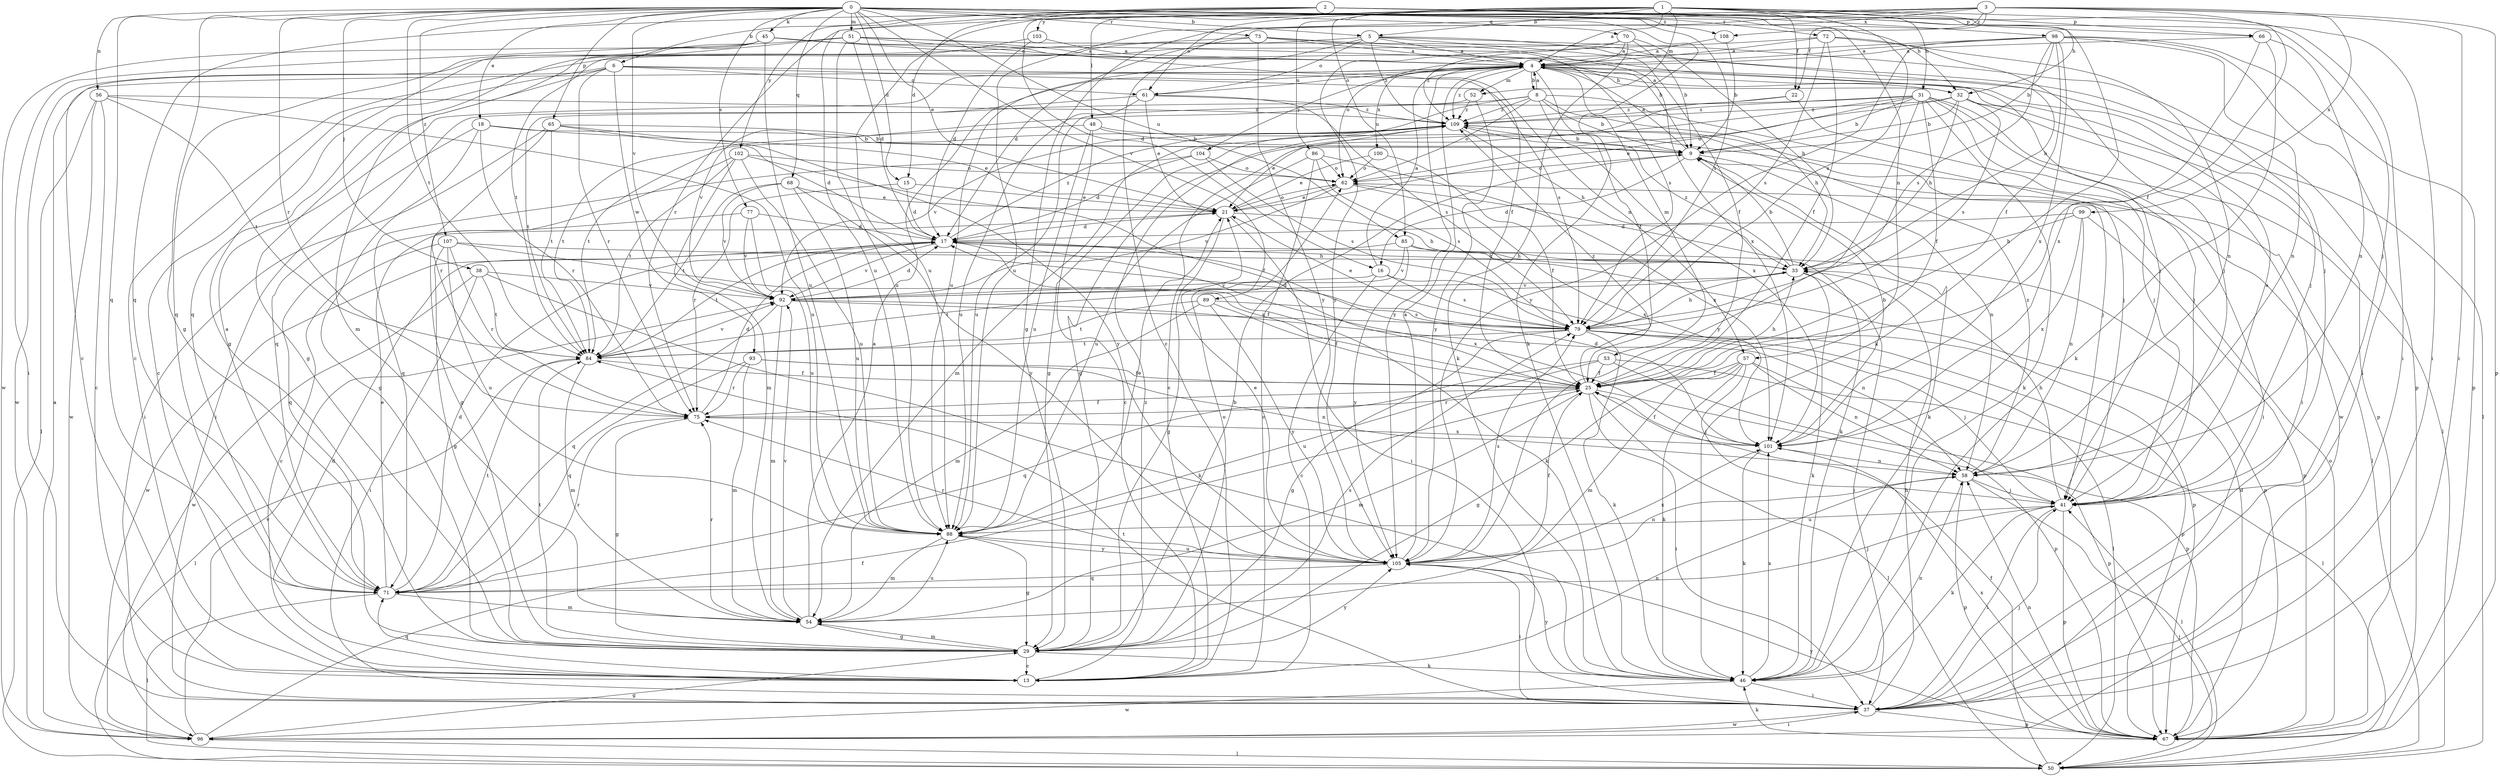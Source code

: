 strict digraph  {
0;
1;
2;
3;
4;
5;
6;
8;
9;
13;
15;
16;
17;
18;
21;
22;
25;
29;
31;
32;
33;
37;
38;
41;
45;
46;
48;
50;
51;
52;
53;
54;
56;
57;
58;
61;
62;
65;
66;
67;
68;
70;
71;
72;
73;
75;
77;
79;
84;
85;
86;
88;
89;
92;
93;
96;
98;
99;
100;
101;
102;
103;
104;
105;
107;
108;
109;
0 -> 5  [label=b];
0 -> 15  [label=d];
0 -> 18  [label=e];
0 -> 21  [label=e];
0 -> 29  [label=g];
0 -> 38  [label=j];
0 -> 41  [label=j];
0 -> 45  [label=k];
0 -> 46  [label=k];
0 -> 51  [label=m];
0 -> 56  [label=n];
0 -> 57  [label=n];
0 -> 65  [label=p];
0 -> 68  [label=q];
0 -> 70  [label=q];
0 -> 71  [label=q];
0 -> 72  [label=r];
0 -> 73  [label=r];
0 -> 75  [label=r];
0 -> 77  [label=s];
0 -> 79  [label=s];
0 -> 84  [label=t];
0 -> 85  [label=u];
0 -> 89  [label=v];
0 -> 92  [label=v];
0 -> 107  [label=z];
0 -> 108  [label=z];
1 -> 4  [label=a];
1 -> 5  [label=b];
1 -> 22  [label=f];
1 -> 31  [label=h];
1 -> 32  [label=h];
1 -> 37  [label=i];
1 -> 48  [label=l];
1 -> 52  [label=m];
1 -> 61  [label=o];
1 -> 66  [label=p];
1 -> 71  [label=q];
1 -> 79  [label=s];
1 -> 85  [label=u];
1 -> 86  [label=u];
1 -> 88  [label=u];
2 -> 6  [label=b];
2 -> 15  [label=d];
2 -> 16  [label=d];
2 -> 32  [label=h];
2 -> 37  [label=i];
2 -> 46  [label=k];
2 -> 66  [label=p];
2 -> 88  [label=u];
2 -> 98  [label=x];
2 -> 102  [label=y];
3 -> 13  [label=c];
3 -> 22  [label=f];
3 -> 25  [label=f];
3 -> 29  [label=g];
3 -> 37  [label=i];
3 -> 67  [label=p];
3 -> 75  [label=r];
3 -> 88  [label=u];
3 -> 99  [label=x];
3 -> 103  [label=y];
3 -> 108  [label=z];
4 -> 8  [label=b];
4 -> 25  [label=f];
4 -> 32  [label=h];
4 -> 41  [label=j];
4 -> 50  [label=l];
4 -> 52  [label=m];
4 -> 53  [label=m];
4 -> 61  [label=o];
4 -> 100  [label=x];
4 -> 104  [label=y];
4 -> 105  [label=y];
4 -> 109  [label=z];
5 -> 4  [label=a];
5 -> 25  [label=f];
5 -> 33  [label=h];
5 -> 41  [label=j];
5 -> 61  [label=o];
5 -> 71  [label=q];
5 -> 88  [label=u];
5 -> 109  [label=z];
6 -> 13  [label=c];
6 -> 29  [label=g];
6 -> 57  [label=n];
6 -> 61  [label=o];
6 -> 75  [label=r];
6 -> 79  [label=s];
6 -> 93  [label=w];
6 -> 96  [label=w];
8 -> 4  [label=a];
8 -> 9  [label=b];
8 -> 29  [label=g];
8 -> 33  [label=h];
8 -> 41  [label=j];
8 -> 62  [label=o];
8 -> 92  [label=v];
8 -> 101  [label=x];
8 -> 109  [label=z];
9 -> 4  [label=a];
9 -> 16  [label=d];
9 -> 46  [label=k];
9 -> 50  [label=l];
9 -> 58  [label=n];
9 -> 62  [label=o];
13 -> 17  [label=d];
13 -> 58  [label=n];
13 -> 71  [label=q];
13 -> 109  [label=z];
15 -> 17  [label=d];
15 -> 21  [label=e];
15 -> 75  [label=r];
16 -> 4  [label=a];
16 -> 13  [label=c];
16 -> 67  [label=p];
16 -> 79  [label=s];
16 -> 92  [label=v];
17 -> 33  [label=h];
17 -> 46  [label=k];
17 -> 84  [label=t];
17 -> 92  [label=v];
17 -> 101  [label=x];
17 -> 109  [label=z];
18 -> 9  [label=b];
18 -> 21  [label=e];
18 -> 29  [label=g];
18 -> 37  [label=i];
18 -> 75  [label=r];
21 -> 17  [label=d];
21 -> 29  [label=g];
21 -> 33  [label=h];
21 -> 37  [label=i];
21 -> 62  [label=o];
22 -> 29  [label=g];
22 -> 41  [label=j];
22 -> 109  [label=z];
25 -> 33  [label=h];
25 -> 37  [label=i];
25 -> 50  [label=l];
25 -> 54  [label=m];
25 -> 67  [label=p];
25 -> 75  [label=r];
25 -> 109  [label=z];
29 -> 9  [label=b];
29 -> 13  [label=c];
29 -> 46  [label=k];
29 -> 54  [label=m];
29 -> 62  [label=o];
29 -> 79  [label=s];
29 -> 84  [label=t];
29 -> 105  [label=y];
31 -> 9  [label=b];
31 -> 13  [label=c];
31 -> 21  [label=e];
31 -> 25  [label=f];
31 -> 41  [label=j];
31 -> 46  [label=k];
31 -> 50  [label=l];
31 -> 71  [label=q];
31 -> 96  [label=w];
31 -> 105  [label=y];
31 -> 109  [label=z];
32 -> 4  [label=a];
32 -> 9  [label=b];
32 -> 33  [label=h];
32 -> 37  [label=i];
32 -> 62  [label=o];
32 -> 67  [label=p];
32 -> 79  [label=s];
32 -> 109  [label=z];
33 -> 9  [label=b];
33 -> 37  [label=i];
33 -> 46  [label=k];
33 -> 84  [label=t];
33 -> 92  [label=v];
33 -> 109  [label=z];
37 -> 33  [label=h];
37 -> 41  [label=j];
37 -> 67  [label=p];
37 -> 84  [label=t];
37 -> 96  [label=w];
38 -> 37  [label=i];
38 -> 46  [label=k];
38 -> 84  [label=t];
38 -> 92  [label=v];
38 -> 96  [label=w];
41 -> 4  [label=a];
41 -> 33  [label=h];
41 -> 37  [label=i];
41 -> 46  [label=k];
41 -> 67  [label=p];
41 -> 88  [label=u];
45 -> 4  [label=a];
45 -> 9  [label=b];
45 -> 37  [label=i];
45 -> 41  [label=j];
45 -> 71  [label=q];
45 -> 88  [label=u];
45 -> 96  [label=w];
46 -> 37  [label=i];
46 -> 58  [label=n];
46 -> 96  [label=w];
46 -> 101  [label=x];
46 -> 105  [label=y];
48 -> 9  [label=b];
48 -> 13  [label=c];
48 -> 37  [label=i];
48 -> 84  [label=t];
48 -> 88  [label=u];
50 -> 25  [label=f];
50 -> 41  [label=j];
51 -> 4  [label=a];
51 -> 17  [label=d];
51 -> 25  [label=f];
51 -> 29  [label=g];
51 -> 54  [label=m];
51 -> 67  [label=p];
51 -> 88  [label=u];
52 -> 88  [label=u];
52 -> 105  [label=y];
52 -> 109  [label=z];
53 -> 25  [label=f];
53 -> 50  [label=l];
53 -> 67  [label=p];
53 -> 71  [label=q];
53 -> 88  [label=u];
54 -> 4  [label=a];
54 -> 29  [label=g];
54 -> 75  [label=r];
54 -> 88  [label=u];
54 -> 92  [label=v];
56 -> 13  [label=c];
56 -> 50  [label=l];
56 -> 84  [label=t];
56 -> 88  [label=u];
56 -> 96  [label=w];
56 -> 109  [label=z];
57 -> 25  [label=f];
57 -> 29  [label=g];
57 -> 41  [label=j];
57 -> 46  [label=k];
57 -> 54  [label=m];
57 -> 58  [label=n];
57 -> 67  [label=p];
58 -> 41  [label=j];
58 -> 50  [label=l];
58 -> 67  [label=p];
58 -> 109  [label=z];
61 -> 21  [label=e];
61 -> 79  [label=s];
61 -> 84  [label=t];
61 -> 88  [label=u];
61 -> 109  [label=z];
62 -> 21  [label=e];
62 -> 46  [label=k];
62 -> 92  [label=v];
62 -> 101  [label=x];
65 -> 9  [label=b];
65 -> 17  [label=d];
65 -> 37  [label=i];
65 -> 75  [label=r];
65 -> 84  [label=t];
65 -> 105  [label=y];
66 -> 4  [label=a];
66 -> 46  [label=k];
66 -> 58  [label=n];
66 -> 101  [label=x];
67 -> 17  [label=d];
67 -> 46  [label=k];
67 -> 58  [label=n];
67 -> 62  [label=o];
67 -> 101  [label=x];
67 -> 105  [label=y];
68 -> 21  [label=e];
68 -> 84  [label=t];
68 -> 88  [label=u];
68 -> 92  [label=v];
68 -> 105  [label=y];
70 -> 4  [label=a];
70 -> 9  [label=b];
70 -> 13  [label=c];
70 -> 33  [label=h];
70 -> 46  [label=k];
70 -> 109  [label=z];
71 -> 4  [label=a];
71 -> 17  [label=d];
71 -> 21  [label=e];
71 -> 41  [label=j];
71 -> 50  [label=l];
71 -> 54  [label=m];
71 -> 75  [label=r];
71 -> 84  [label=t];
72 -> 4  [label=a];
72 -> 25  [label=f];
72 -> 41  [label=j];
72 -> 58  [label=n];
72 -> 79  [label=s];
72 -> 105  [label=y];
73 -> 4  [label=a];
73 -> 13  [label=c];
73 -> 17  [label=d];
73 -> 79  [label=s];
73 -> 101  [label=x];
73 -> 105  [label=y];
75 -> 17  [label=d];
75 -> 25  [label=f];
75 -> 29  [label=g];
75 -> 101  [label=x];
77 -> 17  [label=d];
77 -> 71  [label=q];
77 -> 88  [label=u];
77 -> 92  [label=v];
79 -> 17  [label=d];
79 -> 21  [label=e];
79 -> 29  [label=g];
79 -> 33  [label=h];
79 -> 41  [label=j];
79 -> 46  [label=k];
79 -> 50  [label=l];
79 -> 67  [label=p];
79 -> 84  [label=t];
84 -> 25  [label=f];
84 -> 50  [label=l];
84 -> 54  [label=m];
84 -> 92  [label=v];
85 -> 33  [label=h];
85 -> 67  [label=p];
85 -> 92  [label=v];
85 -> 96  [label=w];
85 -> 105  [label=y];
86 -> 13  [label=c];
86 -> 62  [label=o];
86 -> 79  [label=s];
86 -> 88  [label=u];
86 -> 101  [label=x];
88 -> 21  [label=e];
88 -> 29  [label=g];
88 -> 54  [label=m];
88 -> 105  [label=y];
89 -> 25  [label=f];
89 -> 54  [label=m];
89 -> 79  [label=s];
89 -> 84  [label=t];
89 -> 105  [label=y];
92 -> 17  [label=d];
92 -> 54  [label=m];
92 -> 58  [label=n];
92 -> 71  [label=q];
92 -> 79  [label=s];
93 -> 25  [label=f];
93 -> 54  [label=m];
93 -> 58  [label=n];
93 -> 71  [label=q];
93 -> 75  [label=r];
96 -> 4  [label=a];
96 -> 25  [label=f];
96 -> 29  [label=g];
96 -> 37  [label=i];
96 -> 50  [label=l];
96 -> 92  [label=v];
98 -> 4  [label=a];
98 -> 9  [label=b];
98 -> 25  [label=f];
98 -> 37  [label=i];
98 -> 58  [label=n];
98 -> 62  [label=o];
98 -> 67  [label=p];
98 -> 79  [label=s];
98 -> 101  [label=x];
98 -> 105  [label=y];
99 -> 17  [label=d];
99 -> 33  [label=h];
99 -> 58  [label=n];
99 -> 67  [label=p];
99 -> 101  [label=x];
100 -> 21  [label=e];
100 -> 25  [label=f];
100 -> 62  [label=o];
101 -> 9  [label=b];
101 -> 17  [label=d];
101 -> 25  [label=f];
101 -> 46  [label=k];
101 -> 58  [label=n];
102 -> 25  [label=f];
102 -> 29  [label=g];
102 -> 54  [label=m];
102 -> 62  [label=o];
102 -> 84  [label=t];
102 -> 88  [label=u];
103 -> 4  [label=a];
103 -> 17  [label=d];
103 -> 84  [label=t];
104 -> 17  [label=d];
104 -> 62  [label=o];
104 -> 71  [label=q];
104 -> 79  [label=s];
105 -> 4  [label=a];
105 -> 21  [label=e];
105 -> 25  [label=f];
105 -> 37  [label=i];
105 -> 58  [label=n];
105 -> 71  [label=q];
105 -> 75  [label=r];
105 -> 79  [label=s];
105 -> 88  [label=u];
105 -> 101  [label=x];
107 -> 13  [label=c];
107 -> 25  [label=f];
107 -> 29  [label=g];
107 -> 33  [label=h];
107 -> 75  [label=r];
107 -> 88  [label=u];
108 -> 4  [label=a];
108 -> 9  [label=b];
109 -> 9  [label=b];
109 -> 21  [label=e];
109 -> 33  [label=h];
109 -> 41  [label=j];
109 -> 54  [label=m];
109 -> 84  [label=t];
109 -> 92  [label=v];
}

